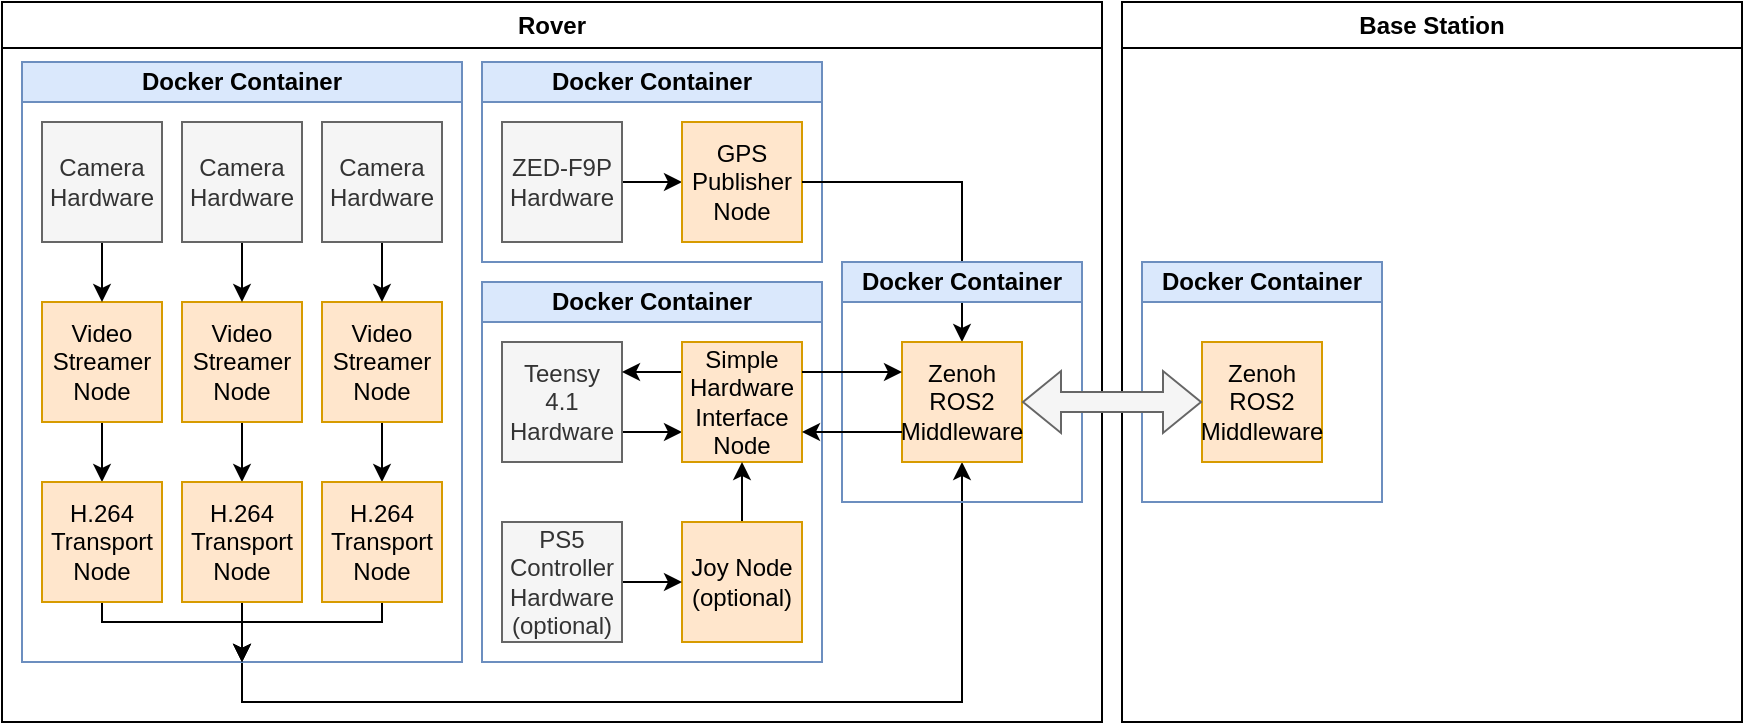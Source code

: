 <mxfile version="24.7.12">
  <diagram name="Page-1" id="UCRafNW9Ru2ihdA-WiCf">
    <mxGraphModel dx="1500" dy="746" grid="1" gridSize="10" guides="1" tooltips="1" connect="1" arrows="1" fold="1" page="1" pageScale="1" pageWidth="850" pageHeight="1100" math="0" shadow="0">
      <root>
        <mxCell id="0" />
        <mxCell id="1" parent="0" />
        <mxCell id="4IN76eIzPRYGDq-W18BX-2" value="Base Station" style="swimlane;whiteSpace=wrap;html=1;startSize=23;" vertex="1" parent="1">
          <mxGeometry x="610" y="70" width="310" height="360" as="geometry" />
        </mxCell>
        <mxCell id="4IN76eIzPRYGDq-W18BX-73" value="Docker Container" style="swimlane;whiteSpace=wrap;html=1;startSize=20;collapsible=0;fillColor=#dae8fc;strokeColor=#6c8ebf;" vertex="1" parent="4IN76eIzPRYGDq-W18BX-2">
          <mxGeometry x="10" y="130" width="120" height="120" as="geometry">
            <mxRectangle x="70" y="100" width="70" height="70" as="alternateBounds" />
          </mxGeometry>
        </mxCell>
        <mxCell id="4IN76eIzPRYGDq-W18BX-74" value="Zenoh ROS2 Middleware" style="rounded=0;whiteSpace=wrap;html=1;fillColor=#ffe6cc;strokeColor=#d79b00;" vertex="1" parent="4IN76eIzPRYGDq-W18BX-73">
          <mxGeometry x="30" y="40" width="60" height="60" as="geometry" />
        </mxCell>
        <mxCell id="4IN76eIzPRYGDq-W18BX-1" value="Rover" style="swimlane;whiteSpace=wrap;html=1;" vertex="1" parent="1">
          <mxGeometry x="50" y="70" width="550" height="360" as="geometry" />
        </mxCell>
        <mxCell id="4IN76eIzPRYGDq-W18BX-64" style="edgeStyle=orthogonalEdgeStyle;rounded=0;orthogonalLoop=1;jettySize=auto;html=1;exitX=0.5;exitY=1;exitDx=0;exitDy=0;entryX=0.5;entryY=1;entryDx=0;entryDy=0;" edge="1" parent="4IN76eIzPRYGDq-W18BX-1" source="4IN76eIzPRYGDq-W18BX-3" target="4IN76eIzPRYGDq-W18BX-62">
          <mxGeometry relative="1" as="geometry" />
        </mxCell>
        <mxCell id="4IN76eIzPRYGDq-W18BX-3" value="Docker Container" style="swimlane;whiteSpace=wrap;html=1;startSize=20;collapsible=0;fillColor=#dae8fc;strokeColor=#6c8ebf;" vertex="1" parent="4IN76eIzPRYGDq-W18BX-1">
          <mxGeometry x="10" y="30" width="220" height="300" as="geometry">
            <mxRectangle x="70" y="100" width="70" height="70" as="alternateBounds" />
          </mxGeometry>
        </mxCell>
        <mxCell id="4IN76eIzPRYGDq-W18BX-18" style="edgeStyle=orthogonalEdgeStyle;rounded=0;orthogonalLoop=1;jettySize=auto;html=1;" edge="1" parent="4IN76eIzPRYGDq-W18BX-3" source="4IN76eIzPRYGDq-W18BX-11" target="4IN76eIzPRYGDq-W18BX-17">
          <mxGeometry relative="1" as="geometry" />
        </mxCell>
        <mxCell id="4IN76eIzPRYGDq-W18BX-11" value="Video Streamer Node" style="rounded=0;whiteSpace=wrap;html=1;fillColor=#ffe6cc;strokeColor=#d79b00;" vertex="1" parent="4IN76eIzPRYGDq-W18BX-3">
          <mxGeometry x="10" y="120" width="60" height="60" as="geometry" />
        </mxCell>
        <mxCell id="4IN76eIzPRYGDq-W18BX-21" style="edgeStyle=orthogonalEdgeStyle;rounded=0;orthogonalLoop=1;jettySize=auto;html=1;entryX=0.5;entryY=0;entryDx=0;entryDy=0;" edge="1" parent="4IN76eIzPRYGDq-W18BX-3" source="4IN76eIzPRYGDq-W18BX-15" target="4IN76eIzPRYGDq-W18BX-19">
          <mxGeometry relative="1" as="geometry" />
        </mxCell>
        <mxCell id="4IN76eIzPRYGDq-W18BX-15" value="Video Streamer Node" style="rounded=0;whiteSpace=wrap;html=1;fillColor=#ffe6cc;strokeColor=#d79b00;" vertex="1" parent="4IN76eIzPRYGDq-W18BX-3">
          <mxGeometry x="80" y="120" width="60" height="60" as="geometry" />
        </mxCell>
        <mxCell id="4IN76eIzPRYGDq-W18BX-22" style="edgeStyle=orthogonalEdgeStyle;rounded=0;orthogonalLoop=1;jettySize=auto;html=1;entryX=0.5;entryY=0;entryDx=0;entryDy=0;" edge="1" parent="4IN76eIzPRYGDq-W18BX-3" source="4IN76eIzPRYGDq-W18BX-16" target="4IN76eIzPRYGDq-W18BX-20">
          <mxGeometry relative="1" as="geometry" />
        </mxCell>
        <mxCell id="4IN76eIzPRYGDq-W18BX-16" value="Video Streamer Node" style="rounded=0;whiteSpace=wrap;html=1;fillColor=#ffe6cc;strokeColor=#d79b00;" vertex="1" parent="4IN76eIzPRYGDq-W18BX-3">
          <mxGeometry x="150" y="120" width="60" height="60" as="geometry" />
        </mxCell>
        <mxCell id="4IN76eIzPRYGDq-W18BX-53" style="edgeStyle=orthogonalEdgeStyle;rounded=0;orthogonalLoop=1;jettySize=auto;html=1;exitX=0.5;exitY=1;exitDx=0;exitDy=0;entryX=0.5;entryY=1;entryDx=0;entryDy=0;" edge="1" parent="4IN76eIzPRYGDq-W18BX-3" source="4IN76eIzPRYGDq-W18BX-17" target="4IN76eIzPRYGDq-W18BX-3">
          <mxGeometry relative="1" as="geometry">
            <mxPoint x="60" y="330" as="targetPoint" />
            <Array as="points">
              <mxPoint x="40" y="280" />
              <mxPoint x="110" y="280" />
            </Array>
          </mxGeometry>
        </mxCell>
        <mxCell id="4IN76eIzPRYGDq-W18BX-17" value="H.264 Transport Node" style="rounded=0;whiteSpace=wrap;html=1;fillColor=#ffe6cc;strokeColor=#d79b00;" vertex="1" parent="4IN76eIzPRYGDq-W18BX-3">
          <mxGeometry x="10" y="210" width="60" height="60" as="geometry" />
        </mxCell>
        <mxCell id="4IN76eIzPRYGDq-W18BX-60" style="edgeStyle=orthogonalEdgeStyle;rounded=0;orthogonalLoop=1;jettySize=auto;html=1;exitX=0.5;exitY=1;exitDx=0;exitDy=0;entryX=0.5;entryY=1;entryDx=0;entryDy=0;" edge="1" parent="4IN76eIzPRYGDq-W18BX-3" source="4IN76eIzPRYGDq-W18BX-19" target="4IN76eIzPRYGDq-W18BX-3">
          <mxGeometry relative="1" as="geometry">
            <Array as="points">
              <mxPoint x="110" y="280" />
              <mxPoint x="110" y="280" />
            </Array>
          </mxGeometry>
        </mxCell>
        <mxCell id="4IN76eIzPRYGDq-W18BX-19" value="H.264 Transport Node" style="rounded=0;whiteSpace=wrap;html=1;fillColor=#ffe6cc;strokeColor=#d79b00;" vertex="1" parent="4IN76eIzPRYGDq-W18BX-3">
          <mxGeometry x="80" y="210" width="60" height="60" as="geometry" />
        </mxCell>
        <mxCell id="4IN76eIzPRYGDq-W18BX-55" style="edgeStyle=orthogonalEdgeStyle;rounded=0;orthogonalLoop=1;jettySize=auto;html=1;exitX=0.5;exitY=1;exitDx=0;exitDy=0;entryX=0.5;entryY=1;entryDx=0;entryDy=0;" edge="1" parent="4IN76eIzPRYGDq-W18BX-3" source="4IN76eIzPRYGDq-W18BX-20" target="4IN76eIzPRYGDq-W18BX-3">
          <mxGeometry relative="1" as="geometry">
            <Array as="points">
              <mxPoint x="180" y="280" />
              <mxPoint x="110" y="280" />
            </Array>
          </mxGeometry>
        </mxCell>
        <mxCell id="4IN76eIzPRYGDq-W18BX-20" value="H.264 Transport Node" style="rounded=0;whiteSpace=wrap;html=1;fillColor=#ffe6cc;strokeColor=#d79b00;" vertex="1" parent="4IN76eIzPRYGDq-W18BX-3">
          <mxGeometry x="150" y="210" width="60" height="60" as="geometry" />
        </mxCell>
        <mxCell id="4IN76eIzPRYGDq-W18BX-38" style="edgeStyle=orthogonalEdgeStyle;rounded=0;orthogonalLoop=1;jettySize=auto;html=1;entryX=0.5;entryY=0;entryDx=0;entryDy=0;" edge="1" parent="4IN76eIzPRYGDq-W18BX-3" source="4IN76eIzPRYGDq-W18BX-36" target="4IN76eIzPRYGDq-W18BX-11">
          <mxGeometry relative="1" as="geometry" />
        </mxCell>
        <mxCell id="4IN76eIzPRYGDq-W18BX-36" value="Camera Hardware" style="rounded=0;whiteSpace=wrap;html=1;fillColor=#f5f5f5;strokeColor=#666666;fontColor=#333333;" vertex="1" parent="4IN76eIzPRYGDq-W18BX-3">
          <mxGeometry x="10" y="30" width="60" height="60" as="geometry" />
        </mxCell>
        <mxCell id="4IN76eIzPRYGDq-W18BX-41" style="edgeStyle=orthogonalEdgeStyle;rounded=0;orthogonalLoop=1;jettySize=auto;html=1;exitX=0.5;exitY=1;exitDx=0;exitDy=0;entryX=0.5;entryY=0;entryDx=0;entryDy=0;" edge="1" parent="4IN76eIzPRYGDq-W18BX-3" source="4IN76eIzPRYGDq-W18BX-39" target="4IN76eIzPRYGDq-W18BX-15">
          <mxGeometry relative="1" as="geometry" />
        </mxCell>
        <mxCell id="4IN76eIzPRYGDq-W18BX-39" value="Camera Hardware" style="rounded=0;whiteSpace=wrap;html=1;fillColor=#f5f5f5;strokeColor=#666666;fontColor=#333333;" vertex="1" parent="4IN76eIzPRYGDq-W18BX-3">
          <mxGeometry x="80" y="30" width="60" height="60" as="geometry" />
        </mxCell>
        <mxCell id="4IN76eIzPRYGDq-W18BX-42" style="edgeStyle=orthogonalEdgeStyle;rounded=0;orthogonalLoop=1;jettySize=auto;html=1;exitX=0.5;exitY=1;exitDx=0;exitDy=0;entryX=0.5;entryY=0;entryDx=0;entryDy=0;" edge="1" parent="4IN76eIzPRYGDq-W18BX-3" source="4IN76eIzPRYGDq-W18BX-40" target="4IN76eIzPRYGDq-W18BX-16">
          <mxGeometry relative="1" as="geometry" />
        </mxCell>
        <mxCell id="4IN76eIzPRYGDq-W18BX-40" value="Camera Hardware" style="rounded=0;whiteSpace=wrap;html=1;fillColor=#f5f5f5;strokeColor=#666666;fontColor=#333333;" vertex="1" parent="4IN76eIzPRYGDq-W18BX-3">
          <mxGeometry x="150" y="30" width="60" height="60" as="geometry" />
        </mxCell>
        <mxCell id="4IN76eIzPRYGDq-W18BX-34" value="Docker Container" style="swimlane;whiteSpace=wrap;html=1;startSize=20;collapsible=0;fillColor=#dae8fc;strokeColor=#6c8ebf;" vertex="1" parent="4IN76eIzPRYGDq-W18BX-1">
          <mxGeometry x="240" y="30" width="170" height="100" as="geometry">
            <mxRectangle x="70" y="100" width="70" height="70" as="alternateBounds" />
          </mxGeometry>
        </mxCell>
        <mxCell id="4IN76eIzPRYGDq-W18BX-46" style="edgeStyle=orthogonalEdgeStyle;rounded=0;orthogonalLoop=1;jettySize=auto;html=1;entryX=0;entryY=0.5;entryDx=0;entryDy=0;" edge="1" parent="4IN76eIzPRYGDq-W18BX-34" source="4IN76eIzPRYGDq-W18BX-43" target="4IN76eIzPRYGDq-W18BX-45">
          <mxGeometry relative="1" as="geometry" />
        </mxCell>
        <mxCell id="4IN76eIzPRYGDq-W18BX-43" value="ZED-F9P&lt;div&gt;Hardware&lt;/div&gt;" style="rounded=0;whiteSpace=wrap;html=1;fillColor=#f5f5f5;strokeColor=#666666;fontColor=#333333;" vertex="1" parent="4IN76eIzPRYGDq-W18BX-34">
          <mxGeometry x="10" y="30" width="60" height="60" as="geometry" />
        </mxCell>
        <mxCell id="4IN76eIzPRYGDq-W18BX-45" value="GPS Publisher Node" style="rounded=0;whiteSpace=wrap;html=1;fillColor=#ffe6cc;strokeColor=#d79b00;" vertex="1" parent="4IN76eIzPRYGDq-W18BX-34">
          <mxGeometry x="100" y="30" width="60" height="60" as="geometry" />
        </mxCell>
        <mxCell id="4IN76eIzPRYGDq-W18BX-48" value="Docker Container" style="swimlane;whiteSpace=wrap;html=1;startSize=20;collapsible=0;fillColor=#dae8fc;strokeColor=#6c8ebf;" vertex="1" parent="4IN76eIzPRYGDq-W18BX-1">
          <mxGeometry x="240" y="140" width="170" height="190" as="geometry">
            <mxRectangle x="70" y="100" width="70" height="70" as="alternateBounds" />
          </mxGeometry>
        </mxCell>
        <mxCell id="4IN76eIzPRYGDq-W18BX-52" style="edgeStyle=orthogonalEdgeStyle;rounded=0;orthogonalLoop=1;jettySize=auto;html=1;exitX=1;exitY=0.75;exitDx=0;exitDy=0;entryX=0;entryY=0.75;entryDx=0;entryDy=0;" edge="1" parent="4IN76eIzPRYGDq-W18BX-48" source="4IN76eIzPRYGDq-W18BX-49" target="4IN76eIzPRYGDq-W18BX-50">
          <mxGeometry relative="1" as="geometry" />
        </mxCell>
        <mxCell id="4IN76eIzPRYGDq-W18BX-49" value="Teensy 4.1 Hardware" style="rounded=0;whiteSpace=wrap;html=1;fillColor=#f5f5f5;strokeColor=#666666;fontColor=#333333;" vertex="1" parent="4IN76eIzPRYGDq-W18BX-48">
          <mxGeometry x="10" y="30" width="60" height="60" as="geometry" />
        </mxCell>
        <mxCell id="4IN76eIzPRYGDq-W18BX-51" style="edgeStyle=orthogonalEdgeStyle;rounded=0;orthogonalLoop=1;jettySize=auto;html=1;exitX=0;exitY=0.25;exitDx=0;exitDy=0;entryX=1;entryY=0.25;entryDx=0;entryDy=0;" edge="1" parent="4IN76eIzPRYGDq-W18BX-48" source="4IN76eIzPRYGDq-W18BX-50" target="4IN76eIzPRYGDq-W18BX-49">
          <mxGeometry relative="1" as="geometry" />
        </mxCell>
        <mxCell id="4IN76eIzPRYGDq-W18BX-50" value="Simple Hardware Interface Node" style="rounded=0;whiteSpace=wrap;html=1;fillColor=#ffe6cc;strokeColor=#d79b00;" vertex="1" parent="4IN76eIzPRYGDq-W18BX-48">
          <mxGeometry x="100" y="30" width="60" height="60" as="geometry" />
        </mxCell>
        <mxCell id="4IN76eIzPRYGDq-W18BX-72" style="edgeStyle=orthogonalEdgeStyle;rounded=0;orthogonalLoop=1;jettySize=auto;html=1;entryX=0.5;entryY=1;entryDx=0;entryDy=0;" edge="1" parent="4IN76eIzPRYGDq-W18BX-48" source="4IN76eIzPRYGDq-W18BX-69" target="4IN76eIzPRYGDq-W18BX-50">
          <mxGeometry relative="1" as="geometry" />
        </mxCell>
        <mxCell id="4IN76eIzPRYGDq-W18BX-69" value="Joy Node (optional)" style="rounded=0;whiteSpace=wrap;html=1;fillColor=#ffe6cc;strokeColor=#d79b00;" vertex="1" parent="4IN76eIzPRYGDq-W18BX-48">
          <mxGeometry x="100" y="120" width="60" height="60" as="geometry" />
        </mxCell>
        <mxCell id="4IN76eIzPRYGDq-W18BX-71" style="edgeStyle=orthogonalEdgeStyle;rounded=0;orthogonalLoop=1;jettySize=auto;html=1;entryX=0;entryY=0.5;entryDx=0;entryDy=0;" edge="1" parent="4IN76eIzPRYGDq-W18BX-48" source="4IN76eIzPRYGDq-W18BX-70" target="4IN76eIzPRYGDq-W18BX-69">
          <mxGeometry relative="1" as="geometry" />
        </mxCell>
        <mxCell id="4IN76eIzPRYGDq-W18BX-70" value="PS5 Controller&lt;div&gt;Hardware (optional)&lt;/div&gt;" style="rounded=0;whiteSpace=wrap;html=1;fillColor=#f5f5f5;strokeColor=#666666;fontColor=#333333;" vertex="1" parent="4IN76eIzPRYGDq-W18BX-48">
          <mxGeometry x="10" y="120" width="60" height="60" as="geometry" />
        </mxCell>
        <mxCell id="4IN76eIzPRYGDq-W18BX-65" style="edgeStyle=orthogonalEdgeStyle;rounded=0;orthogonalLoop=1;jettySize=auto;html=1;exitX=1;exitY=0.5;exitDx=0;exitDy=0;entryX=0.5;entryY=0;entryDx=0;entryDy=0;" edge="1" parent="4IN76eIzPRYGDq-W18BX-1" source="4IN76eIzPRYGDq-W18BX-45" target="4IN76eIzPRYGDq-W18BX-62">
          <mxGeometry relative="1" as="geometry" />
        </mxCell>
        <mxCell id="4IN76eIzPRYGDq-W18BX-61" value="Docker Container" style="swimlane;whiteSpace=wrap;html=1;startSize=20;collapsible=0;fillColor=#dae8fc;strokeColor=#6c8ebf;" vertex="1" parent="4IN76eIzPRYGDq-W18BX-1">
          <mxGeometry x="420" y="130" width="120" height="120" as="geometry">
            <mxRectangle x="70" y="100" width="70" height="70" as="alternateBounds" />
          </mxGeometry>
        </mxCell>
        <mxCell id="4IN76eIzPRYGDq-W18BX-62" value="Zenoh ROS2 Middleware" style="rounded=0;whiteSpace=wrap;html=1;fillColor=#ffe6cc;strokeColor=#d79b00;" vertex="1" parent="4IN76eIzPRYGDq-W18BX-61">
          <mxGeometry x="30" y="40" width="60" height="60" as="geometry" />
        </mxCell>
        <mxCell id="4IN76eIzPRYGDq-W18BX-66" style="edgeStyle=orthogonalEdgeStyle;rounded=0;orthogonalLoop=1;jettySize=auto;html=1;exitX=1;exitY=0.25;exitDx=0;exitDy=0;entryX=0;entryY=0.25;entryDx=0;entryDy=0;" edge="1" parent="4IN76eIzPRYGDq-W18BX-1" source="4IN76eIzPRYGDq-W18BX-50" target="4IN76eIzPRYGDq-W18BX-62">
          <mxGeometry relative="1" as="geometry" />
        </mxCell>
        <mxCell id="4IN76eIzPRYGDq-W18BX-68" style="edgeStyle=orthogonalEdgeStyle;rounded=0;orthogonalLoop=1;jettySize=auto;html=1;exitX=0;exitY=0.75;exitDx=0;exitDy=0;entryX=1;entryY=0.75;entryDx=0;entryDy=0;" edge="1" parent="4IN76eIzPRYGDq-W18BX-1" source="4IN76eIzPRYGDq-W18BX-62" target="4IN76eIzPRYGDq-W18BX-50">
          <mxGeometry relative="1" as="geometry" />
        </mxCell>
        <mxCell id="4IN76eIzPRYGDq-W18BX-67" style="edgeStyle=orthogonalEdgeStyle;rounded=0;orthogonalLoop=1;jettySize=auto;html=1;exitX=1;exitY=0.5;exitDx=0;exitDy=0;shape=flexArrow;startArrow=block;fillColor=#f5f5f5;strokeColor=#666666;entryX=0;entryY=0.5;entryDx=0;entryDy=0;" edge="1" parent="1" source="4IN76eIzPRYGDq-W18BX-62" target="4IN76eIzPRYGDq-W18BX-74">
          <mxGeometry relative="1" as="geometry">
            <mxPoint x="820" y="269.529" as="targetPoint" />
          </mxGeometry>
        </mxCell>
      </root>
    </mxGraphModel>
  </diagram>
</mxfile>
